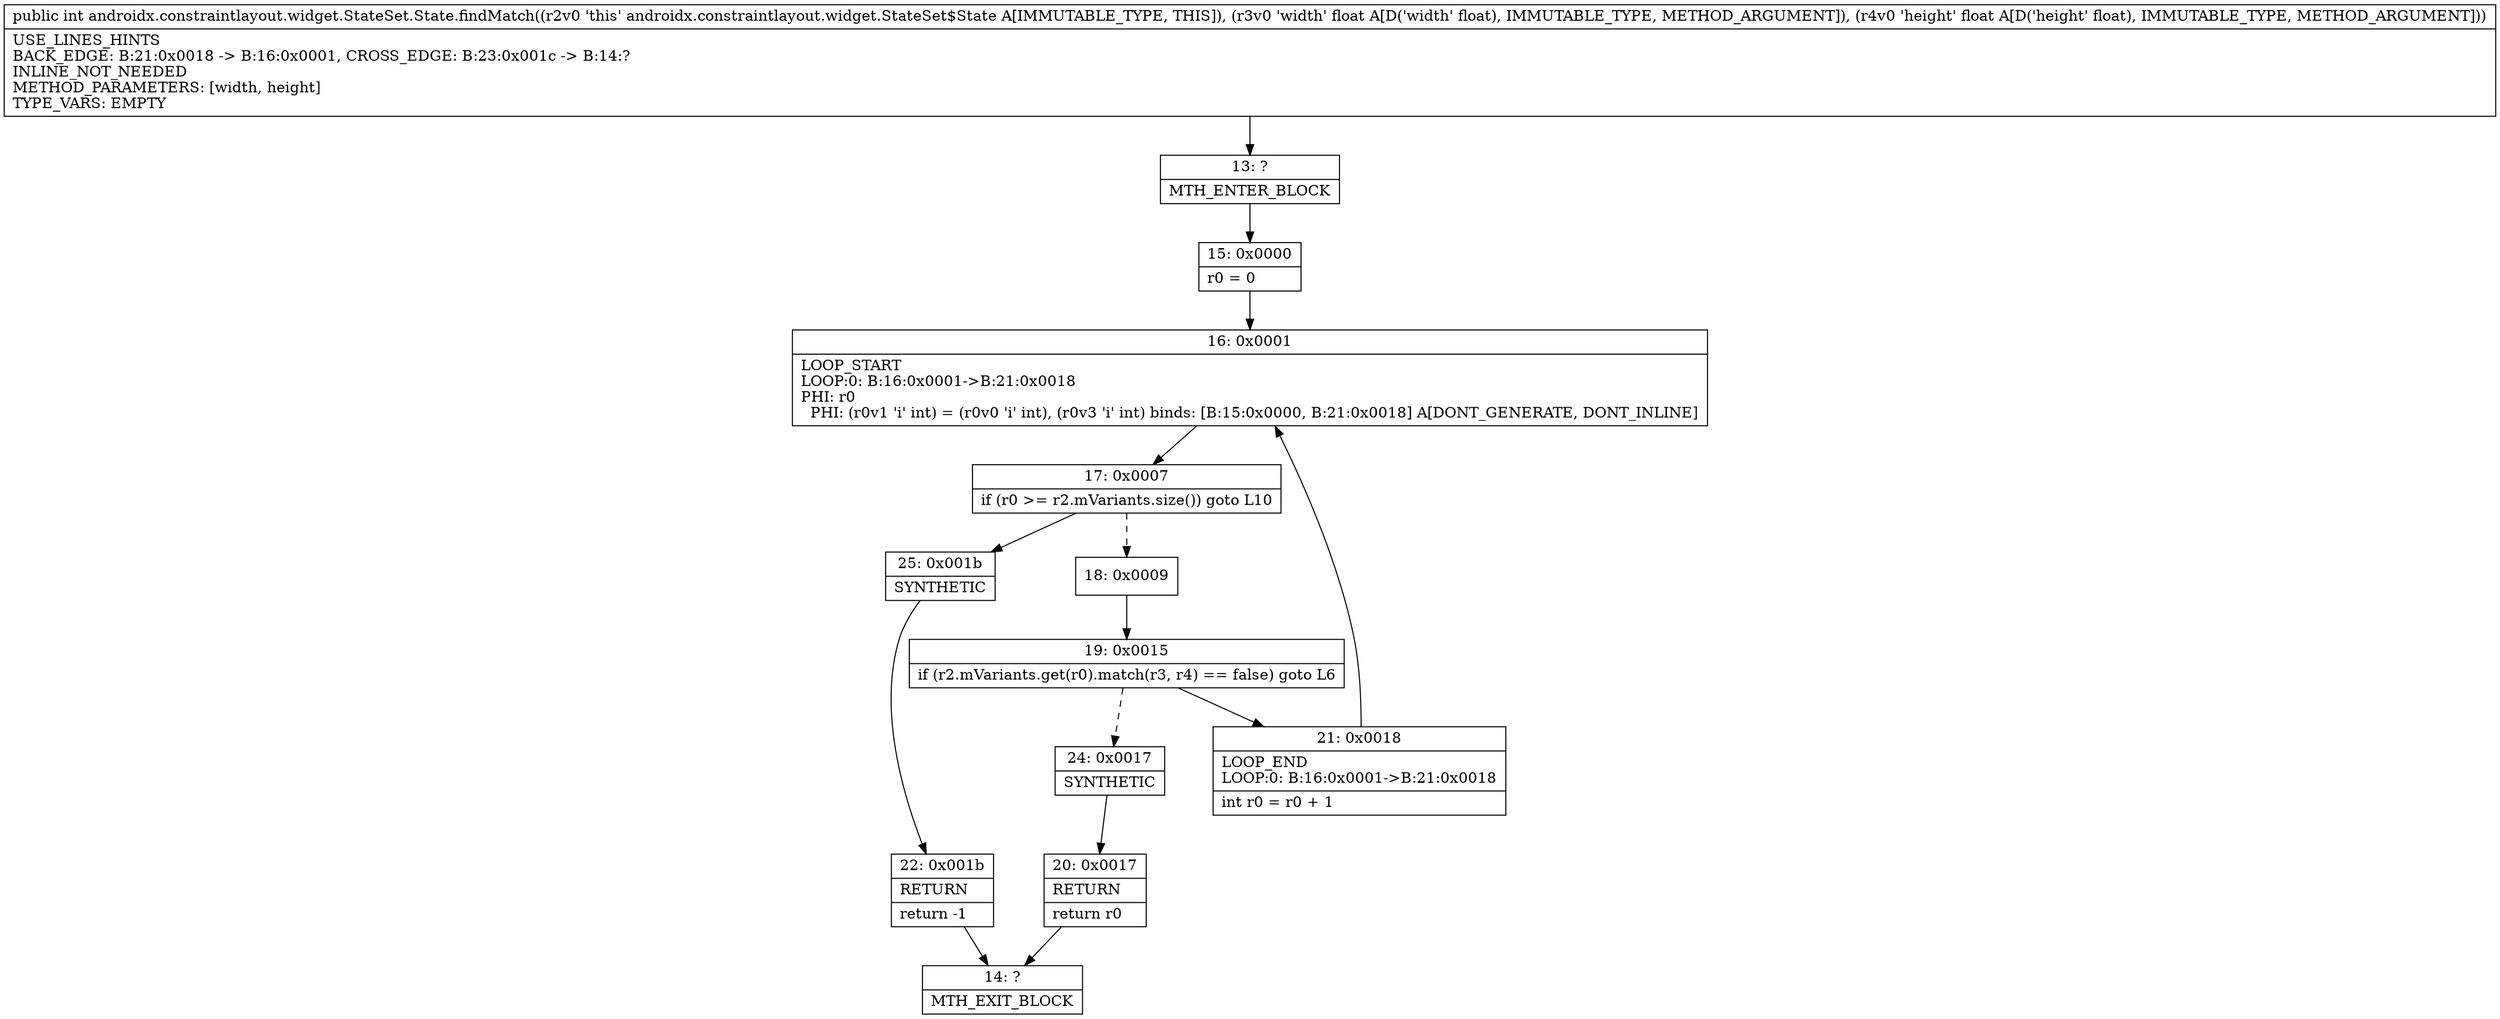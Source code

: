 digraph "CFG forandroidx.constraintlayout.widget.StateSet.State.findMatch(FF)I" {
Node_13 [shape=record,label="{13\:\ ?|MTH_ENTER_BLOCK\l}"];
Node_15 [shape=record,label="{15\:\ 0x0000|r0 = 0\l}"];
Node_16 [shape=record,label="{16\:\ 0x0001|LOOP_START\lLOOP:0: B:16:0x0001\-\>B:21:0x0018\lPHI: r0 \l  PHI: (r0v1 'i' int) = (r0v0 'i' int), (r0v3 'i' int) binds: [B:15:0x0000, B:21:0x0018] A[DONT_GENERATE, DONT_INLINE]\l}"];
Node_17 [shape=record,label="{17\:\ 0x0007|if (r0 \>= r2.mVariants.size()) goto L10\l}"];
Node_18 [shape=record,label="{18\:\ 0x0009}"];
Node_19 [shape=record,label="{19\:\ 0x0015|if (r2.mVariants.get(r0).match(r3, r4) == false) goto L6\l}"];
Node_21 [shape=record,label="{21\:\ 0x0018|LOOP_END\lLOOP:0: B:16:0x0001\-\>B:21:0x0018\l|int r0 = r0 + 1\l}"];
Node_24 [shape=record,label="{24\:\ 0x0017|SYNTHETIC\l}"];
Node_20 [shape=record,label="{20\:\ 0x0017|RETURN\l|return r0\l}"];
Node_14 [shape=record,label="{14\:\ ?|MTH_EXIT_BLOCK\l}"];
Node_25 [shape=record,label="{25\:\ 0x001b|SYNTHETIC\l}"];
Node_22 [shape=record,label="{22\:\ 0x001b|RETURN\l|return \-1\l}"];
MethodNode[shape=record,label="{public int androidx.constraintlayout.widget.StateSet.State.findMatch((r2v0 'this' androidx.constraintlayout.widget.StateSet$State A[IMMUTABLE_TYPE, THIS]), (r3v0 'width' float A[D('width' float), IMMUTABLE_TYPE, METHOD_ARGUMENT]), (r4v0 'height' float A[D('height' float), IMMUTABLE_TYPE, METHOD_ARGUMENT]))  | USE_LINES_HINTS\lBACK_EDGE: B:21:0x0018 \-\> B:16:0x0001, CROSS_EDGE: B:23:0x001c \-\> B:14:?\lINLINE_NOT_NEEDED\lMETHOD_PARAMETERS: [width, height]\lTYPE_VARS: EMPTY\l}"];
MethodNode -> Node_13;Node_13 -> Node_15;
Node_15 -> Node_16;
Node_16 -> Node_17;
Node_17 -> Node_18[style=dashed];
Node_17 -> Node_25;
Node_18 -> Node_19;
Node_19 -> Node_21;
Node_19 -> Node_24[style=dashed];
Node_21 -> Node_16;
Node_24 -> Node_20;
Node_20 -> Node_14;
Node_25 -> Node_22;
Node_22 -> Node_14;
}

